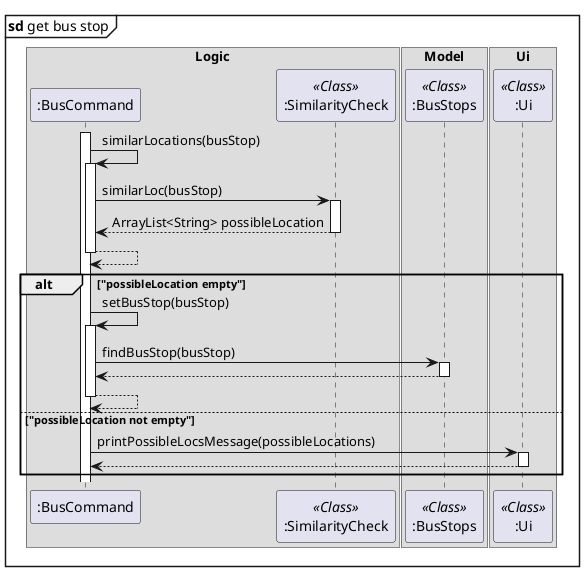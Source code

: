 @startuml
mainframe **sd** get bus stop

box Logic
participant ":BusCommand"
participant ":SimilarityCheck" <<Class>>
end box

box Model
participant ":BusStops" <<Class>>
end box

box Ui
participant ":Ui" <<Class>>
end box



activate ":BusCommand"
":BusCommand"->":BusCommand": similarLocations(busStop)
activate ":BusCommand"
":BusCommand"->":SimilarityCheck": similarLoc(busStop)
activate ":SimilarityCheck"
":SimilarityCheck"-->":BusCommand": ArrayList<String> possibleLocation
deactivate ":SimilarityCheck"
":BusCommand"-->":BusCommand"
deactivate ":BusCommand"

alt "possibleLocation empty"
":BusCommand"->":BusCommand": setBusStop(busStop)
activate ":BusCommand"
":BusCommand"->":BusStops": findBusStop(busStop)
activate ":BusStops"
":BusStops"-->":BusCommand"
deactivate ":BusStops"
":BusCommand"-->":BusCommand"
deactivate ":BusCommand"
else "possibleLocation not empty"
":BusCommand"->":Ui": printPossibleLocsMessage(possibleLocations)
activate ":Ui"
":Ui"-->":BusCommand"
deactivate ":Ui"

end


@enduml